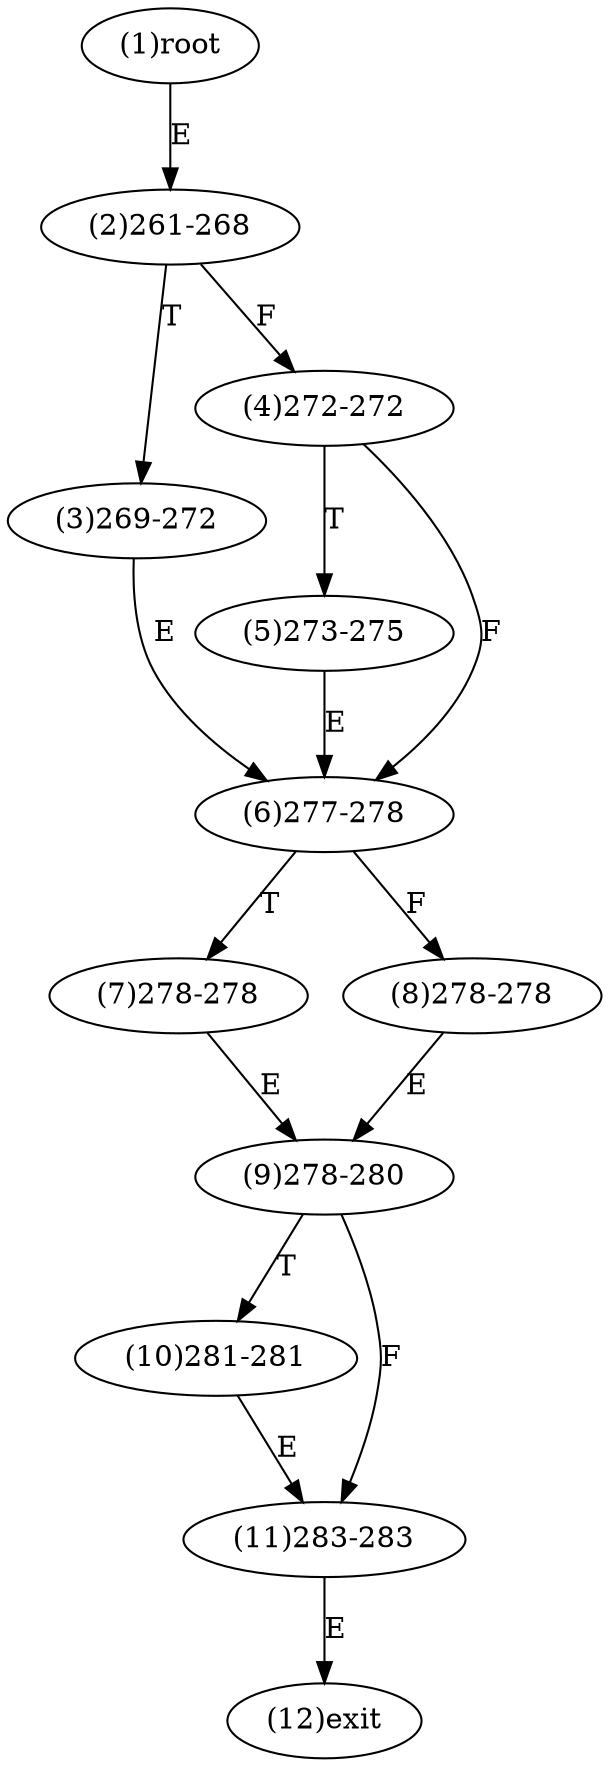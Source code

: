digraph "" { 
1[ label="(1)root"];
2[ label="(2)261-268"];
3[ label="(3)269-272"];
4[ label="(4)272-272"];
5[ label="(5)273-275"];
6[ label="(6)277-278"];
7[ label="(7)278-278"];
8[ label="(8)278-278"];
9[ label="(9)278-280"];
10[ label="(10)281-281"];
11[ label="(11)283-283"];
12[ label="(12)exit"];
1->2[ label="E"];
2->4[ label="F"];
2->3[ label="T"];
3->6[ label="E"];
4->6[ label="F"];
4->5[ label="T"];
5->6[ label="E"];
6->8[ label="F"];
6->7[ label="T"];
7->9[ label="E"];
8->9[ label="E"];
9->11[ label="F"];
9->10[ label="T"];
10->11[ label="E"];
11->12[ label="E"];
}